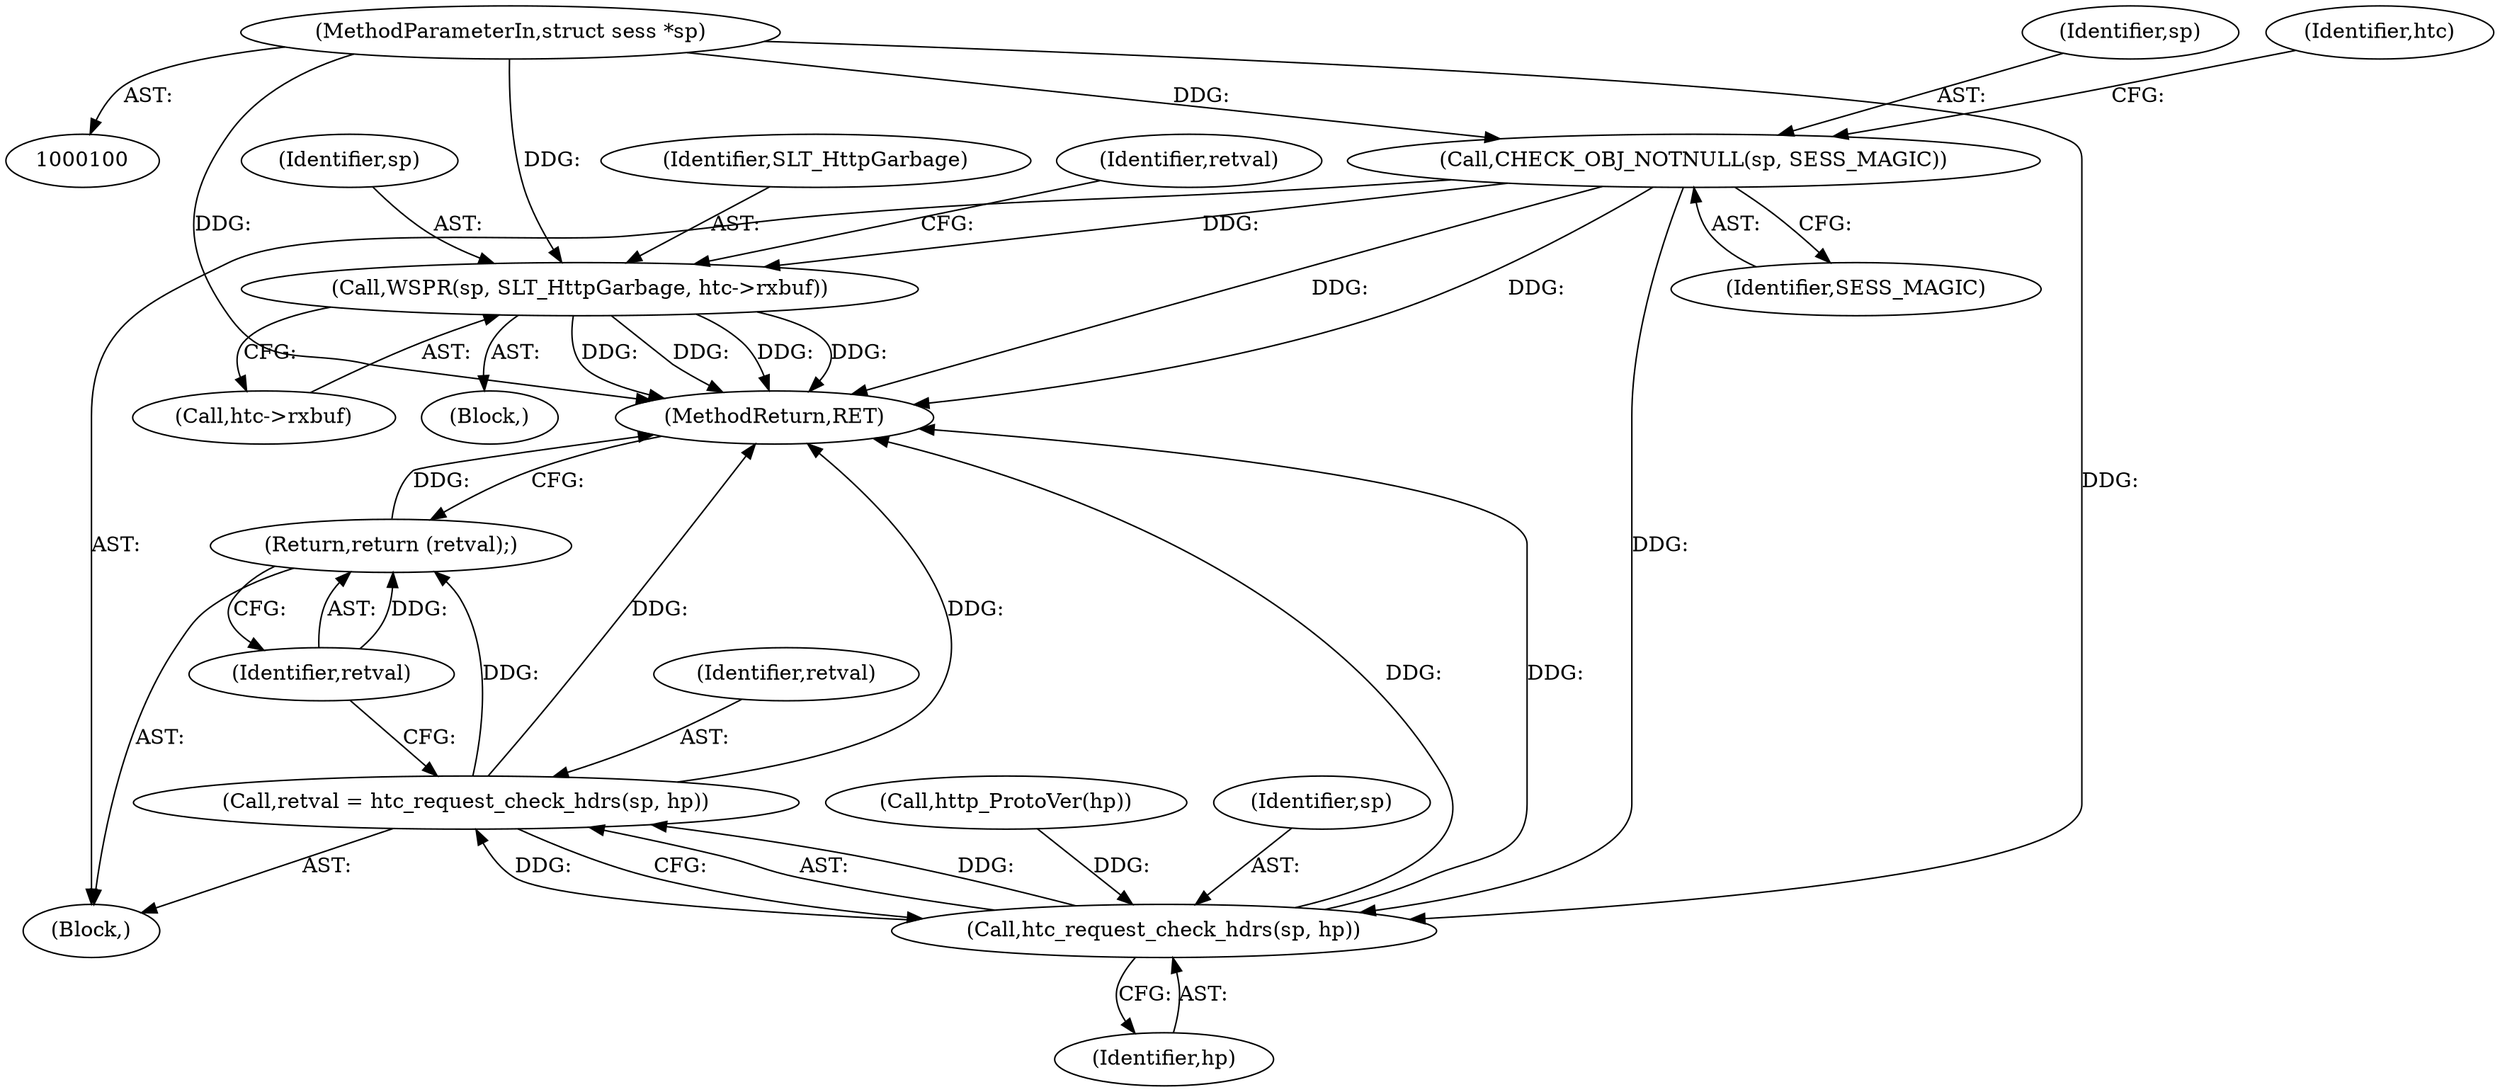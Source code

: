 digraph "0_Varnish-Cache_29870c8fe95e4e8a672f6f28c5fbe692bea09e9c_0@pointer" {
"1000101" [label="(MethodParameterIn,struct sess *sp)"];
"1000106" [label="(Call,CHECK_OBJ_NOTNULL(sp, SESS_MAGIC))"];
"1000149" [label="(Call,WSPR(sp, SLT_HttpGarbage, htc->rxbuf))"];
"1000161" [label="(Call,htc_request_check_hdrs(sp, hp))"];
"1000159" [label="(Call,retval = htc_request_check_hdrs(sp, hp))"];
"1000164" [label="(Return,return (retval);)"];
"1000166" [label="(MethodReturn,RET)"];
"1000160" [label="(Identifier,retval)"];
"1000157" [label="(Call,http_ProtoVer(hp))"];
"1000150" [label="(Identifier,sp)"];
"1000156" [label="(Identifier,retval)"];
"1000163" [label="(Identifier,hp)"];
"1000161" [label="(Call,htc_request_check_hdrs(sp, hp))"];
"1000162" [label="(Identifier,sp)"];
"1000108" [label="(Identifier,SESS_MAGIC)"];
"1000148" [label="(Block,)"];
"1000107" [label="(Identifier,sp)"];
"1000165" [label="(Identifier,retval)"];
"1000159" [label="(Call,retval = htc_request_check_hdrs(sp, hp))"];
"1000149" [label="(Call,WSPR(sp, SLT_HttpGarbage, htc->rxbuf))"];
"1000110" [label="(Identifier,htc)"];
"1000102" [label="(Block,)"];
"1000164" [label="(Return,return (retval);)"];
"1000151" [label="(Identifier,SLT_HttpGarbage)"];
"1000101" [label="(MethodParameterIn,struct sess *sp)"];
"1000152" [label="(Call,htc->rxbuf)"];
"1000106" [label="(Call,CHECK_OBJ_NOTNULL(sp, SESS_MAGIC))"];
"1000101" -> "1000100"  [label="AST: "];
"1000101" -> "1000166"  [label="DDG: "];
"1000101" -> "1000106"  [label="DDG: "];
"1000101" -> "1000149"  [label="DDG: "];
"1000101" -> "1000161"  [label="DDG: "];
"1000106" -> "1000102"  [label="AST: "];
"1000106" -> "1000108"  [label="CFG: "];
"1000107" -> "1000106"  [label="AST: "];
"1000108" -> "1000106"  [label="AST: "];
"1000110" -> "1000106"  [label="CFG: "];
"1000106" -> "1000166"  [label="DDG: "];
"1000106" -> "1000166"  [label="DDG: "];
"1000106" -> "1000149"  [label="DDG: "];
"1000106" -> "1000161"  [label="DDG: "];
"1000149" -> "1000148"  [label="AST: "];
"1000149" -> "1000152"  [label="CFG: "];
"1000150" -> "1000149"  [label="AST: "];
"1000151" -> "1000149"  [label="AST: "];
"1000152" -> "1000149"  [label="AST: "];
"1000156" -> "1000149"  [label="CFG: "];
"1000149" -> "1000166"  [label="DDG: "];
"1000149" -> "1000166"  [label="DDG: "];
"1000149" -> "1000166"  [label="DDG: "];
"1000149" -> "1000166"  [label="DDG: "];
"1000161" -> "1000159"  [label="AST: "];
"1000161" -> "1000163"  [label="CFG: "];
"1000162" -> "1000161"  [label="AST: "];
"1000163" -> "1000161"  [label="AST: "];
"1000159" -> "1000161"  [label="CFG: "];
"1000161" -> "1000166"  [label="DDG: "];
"1000161" -> "1000166"  [label="DDG: "];
"1000161" -> "1000159"  [label="DDG: "];
"1000161" -> "1000159"  [label="DDG: "];
"1000157" -> "1000161"  [label="DDG: "];
"1000159" -> "1000102"  [label="AST: "];
"1000160" -> "1000159"  [label="AST: "];
"1000165" -> "1000159"  [label="CFG: "];
"1000159" -> "1000166"  [label="DDG: "];
"1000159" -> "1000166"  [label="DDG: "];
"1000159" -> "1000164"  [label="DDG: "];
"1000164" -> "1000102"  [label="AST: "];
"1000164" -> "1000165"  [label="CFG: "];
"1000165" -> "1000164"  [label="AST: "];
"1000166" -> "1000164"  [label="CFG: "];
"1000164" -> "1000166"  [label="DDG: "];
"1000165" -> "1000164"  [label="DDG: "];
}
